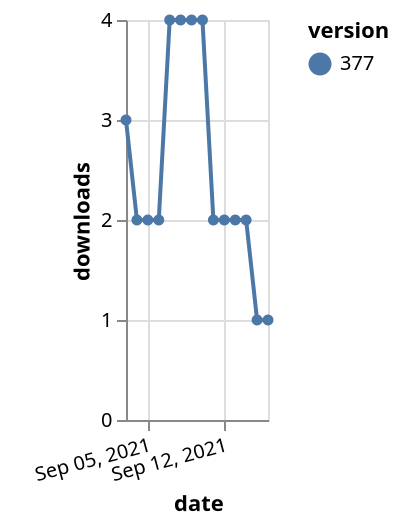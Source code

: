 {"$schema": "https://vega.github.io/schema/vega-lite/v5.json", "description": "A simple bar chart with embedded data.", "data": {"values": [{"date": "2021-09-03", "total": 2060, "delta": 3, "version": "377"}, {"date": "2021-09-04", "total": 2062, "delta": 2, "version": "377"}, {"date": "2021-09-05", "total": 2064, "delta": 2, "version": "377"}, {"date": "2021-09-06", "total": 2066, "delta": 2, "version": "377"}, {"date": "2021-09-07", "total": 2070, "delta": 4, "version": "377"}, {"date": "2021-09-08", "total": 2074, "delta": 4, "version": "377"}, {"date": "2021-09-09", "total": 2078, "delta": 4, "version": "377"}, {"date": "2021-09-10", "total": 2082, "delta": 4, "version": "377"}, {"date": "2021-09-11", "total": 2084, "delta": 2, "version": "377"}, {"date": "2021-09-12", "total": 2086, "delta": 2, "version": "377"}, {"date": "2021-09-13", "total": 2088, "delta": 2, "version": "377"}, {"date": "2021-09-14", "total": 2090, "delta": 2, "version": "377"}, {"date": "2021-09-15", "total": 2091, "delta": 1, "version": "377"}, {"date": "2021-09-16", "total": 2092, "delta": 1, "version": "377"}]}, "width": "container", "mark": {"type": "line", "point": {"filled": true}}, "encoding": {"x": {"field": "date", "type": "temporal", "timeUnit": "yearmonthdate", "title": "date", "axis": {"labelAngle": -15}}, "y": {"field": "delta", "type": "quantitative", "title": "downloads"}, "color": {"field": "version", "type": "nominal"}, "tooltip": {"field": "delta"}}}